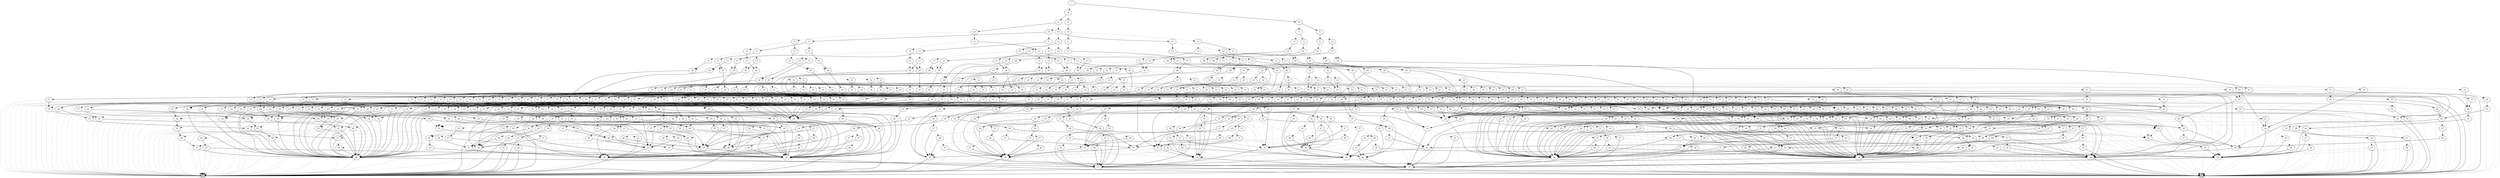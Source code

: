 digraph G {
0 [shape=box, label="0", style=filled, shape=box, height=0.3, width=0.3];
1 [shape=box, label="1", style=filled, shape=box, height=0.3, width=0.3];
22500 [label="7"];
22500 -> 22446 [style=dotted];
22500 -> 22499 [style=filled];
22446 [label="8"];
22446 -> 22414 [style=dotted];
22446 -> 22445 [style=filled];
22414 [label="9"];
22414 -> 22318 [style=dotted];
22414 -> 22413 [style=filled];
22318 [label="10"];
22318 -> 22270 [style=dotted];
22318 -> 22317 [style=filled];
22270 [label="11"];
22270 -> 22246 [style=dotted];
22270 -> 22269 [style=filled];
22246 [label="12"];
22246 -> 22234 [style=dotted];
22246 -> 22245 [style=filled];
22234 [label="13"];
22234 -> 22228 [style=dotted];
22234 -> 22233 [style=filled];
22228 [label="20"];
22228 -> 22226 [style=dotted];
22228 -> 22227 [style=filled];
22226 [label="21"];
22226 -> 22224 [style=dotted];
22226 -> 22225 [style=filled];
22224 [label="22"];
22224 -> 14771 [style=dotted];
22224 -> 19943 [style=filled];
14771 [label="23"];
14771 -> 14770 [style=dotted];
14771 -> 7104 [style=filled];
14770 [label="24"];
14770 -> 14769 [style=dotted];
14770 -> 7104 [style=filled];
14769 [label="25"];
14769 -> 14768 [style=dotted];
14769 -> 7104 [style=filled];
14768 [label="26"];
14768 -> 14767 [style=dotted];
14768 -> 7104 [style=filled];
14767 [label="27"];
14767 -> 14693 [style=dotted];
14767 -> 7104 [style=filled];
14693 [label="28"];
14693 -> 0 [style=dotted];
14693 -> 7104 [style=filled];
7104 [label="36"];
7104 -> 0 [style=dotted];
7104 -> 77 [style=filled];
77 [label="37"];
77 -> 1 [style=dotted];
77 -> 0 [style=filled];
19943 [label="23"];
19943 -> 16323 [style=dotted];
19943 -> 19694 [style=filled];
16323 [label="24"];
16323 -> 16322 [style=dotted];
16323 -> 8288 [style=filled];
16322 [label="25"];
16322 -> 16321 [style=dotted];
16322 -> 8288 [style=filled];
16321 [label="26"];
16321 -> 16320 [style=dotted];
16321 -> 8288 [style=filled];
16320 [label="27"];
16320 -> 16319 [style=dotted];
16320 -> 8288 [style=filled];
16319 [label="28"];
16319 -> 8279 [style=dotted];
16319 -> 8288 [style=filled];
8279 [label="36"];
8279 -> 77 [style=dotted];
8279 -> 1 [style=filled];
8288 [label="36"];
8288 -> 77 [style=dotted];
8288 -> 76 [style=filled];
76 [label="37"];
76 -> 0 [style=dotted];
76 -> 1 [style=filled];
19694 [label="24"];
19694 -> 19693 [style=dotted];
19694 -> 1256 [style=filled];
19693 [label="25"];
19693 -> 19692 [style=dotted];
19693 -> 1256 [style=filled];
19692 [label="26"];
19692 -> 8288 [style=dotted];
19692 -> 19691 [style=filled];
19691 [label="27"];
19691 -> 8288 [style=dotted];
19691 -> 1256 [style=filled];
1256 [label="36"];
1256 -> 77 [style=dotted];
1256 -> 0 [style=filled];
22225 [label="22"];
22225 -> 15346 [style=dotted];
22225 -> 19943 [style=filled];
15346 [label="23"];
15346 -> 14770 [style=dotted];
15346 -> 14776 [style=filled];
14776 [label="24"];
14776 -> 14775 [style=dotted];
14776 -> 74 [style=filled];
14775 [label="25"];
14775 -> 14774 [style=dotted];
14775 -> 74 [style=filled];
14774 [label="26"];
14774 -> 7104 [style=dotted];
14774 -> 14773 [style=filled];
14773 [label="27"];
14773 -> 7104 [style=dotted];
14773 -> 74 [style=filled];
74 [label="36"];
74 -> 0 [style=dotted];
74 -> 1 [style=filled];
22227 [label="22"];
22227 -> 14771 [style=dotted];
22227 -> 16324 [style=filled];
16324 [label="23"];
16324 -> 16323 [style=dotted];
16324 -> 8288 [style=filled];
22233 [label="20"];
22233 -> 22231 [style=dotted];
22233 -> 22232 [style=filled];
22231 [label="21"];
22231 -> 22229 [style=dotted];
22231 -> 22230 [style=filled];
22229 [label="22"];
22229 -> 14793 [style=dotted];
22229 -> 15971 [style=filled];
14793 [label="23"];
14793 -> 14792 [style=dotted];
14793 -> 7104 [style=filled];
14792 [label="24"];
14792 -> 14791 [style=dotted];
14792 -> 7104 [style=filled];
14791 [label="25"];
14791 -> 14790 [style=dotted];
14791 -> 7104 [style=filled];
14790 [label="26"];
14790 -> 14789 [style=dotted];
14790 -> 7104 [style=filled];
14789 [label="27"];
14789 -> 0 [style=dotted];
14789 -> 7104 [style=filled];
15971 [label="23"];
15971 -> 15423 [style=dotted];
15971 -> 15407 [style=filled];
15423 [label="24"];
15423 -> 15422 [style=dotted];
15423 -> 7324 [style=filled];
15422 [label="25"];
15422 -> 15421 [style=dotted];
15422 -> 7324 [style=filled];
15421 [label="26"];
15421 -> 15420 [style=dotted];
15421 -> 7324 [style=filled];
15420 [label="27"];
15420 -> 1 [style=dotted];
15420 -> 7324 [style=filled];
7324 [label="36"];
7324 -> 1 [style=dotted];
7324 -> 76 [style=filled];
15407 [label="24"];
15407 -> 15406 [style=dotted];
15407 -> 75 [style=filled];
15406 [label="25"];
15406 -> 15405 [style=dotted];
15406 -> 75 [style=filled];
15405 [label="26"];
15405 -> 7324 [style=dotted];
15405 -> 15404 [style=filled];
15404 [label="27"];
15404 -> 7324 [style=dotted];
15404 -> 75 [style=filled];
75 [label="36"];
75 -> 1 [style=dotted];
75 -> 0 [style=filled];
22230 [label="22"];
22230 -> 15340 [style=dotted];
22230 -> 15971 [style=filled];
15340 [label="23"];
15340 -> 14792 [style=dotted];
15340 -> 14776 [style=filled];
22232 [label="22"];
22232 -> 14793 [style=dotted];
22232 -> 15424 [style=filled];
15424 [label="23"];
15424 -> 15423 [style=dotted];
15424 -> 7324 [style=filled];
22245 [label="13"];
22245 -> 22239 [style=dotted];
22245 -> 22244 [style=filled];
22239 [label="20"];
22239 -> 22237 [style=dotted];
22239 -> 22238 [style=filled];
22237 [label="21"];
22237 -> 22235 [style=dotted];
22237 -> 22236 [style=filled];
22235 [label="22"];
22235 -> 15333 [style=dotted];
22235 -> 15440 [style=filled];
15333 [label="23"];
15333 -> 0 [style=dotted];
15333 -> 15100 [style=filled];
15100 [label="24"];
15100 -> 0 [style=dotted];
15100 -> 14941 [style=filled];
14941 [label="25"];
14941 -> 0 [style=dotted];
14941 -> 14848 [style=filled];
14848 [label="26"];
14848 -> 0 [style=dotted];
14848 -> 14789 [style=filled];
15440 [label="23"];
15440 -> 1 [style=dotted];
15440 -> 15439 [style=filled];
15439 [label="24"];
15439 -> 12529 [style=dotted];
15439 -> 15438 [style=filled];
12529 [label="25"];
12529 -> 12528 [style=dotted];
12529 -> 1340 [style=filled];
12528 [label="26"];
12528 -> 1 [style=dotted];
12528 -> 12527 [style=filled];
12527 [label="27"];
12527 -> 1 [style=dotted];
12527 -> 1340 [style=filled];
1340 [label="36"];
1340 -> 1 [style=dotted];
1340 -> 77 [style=filled];
15438 [label="25"];
15438 -> 1340 [style=dotted];
15438 -> 15437 [style=filled];
15437 [label="26"];
15437 -> 1340 [style=dotted];
15437 -> 15436 [style=filled];
15436 [label="27"];
15436 -> 1340 [style=dotted];
15436 -> 75 [style=filled];
22236 [label="22"];
22236 -> 14809 [style=dotted];
22236 -> 15440 [style=filled];
14809 [label="23"];
14809 -> 0 [style=dotted];
14809 -> 14808 [style=filled];
14808 [label="24"];
14808 -> 12520 [style=dotted];
14808 -> 14807 [style=filled];
12520 [label="25"];
12520 -> 12519 [style=dotted];
12520 -> 1317 [style=filled];
12519 [label="26"];
12519 -> 0 [style=dotted];
12519 -> 12518 [style=filled];
12518 [label="27"];
12518 -> 0 [style=dotted];
12518 -> 1317 [style=filled];
1317 [label="36"];
1317 -> 0 [style=dotted];
1317 -> 76 [style=filled];
14807 [label="25"];
14807 -> 1317 [style=dotted];
14807 -> 14806 [style=filled];
14806 [label="26"];
14806 -> 1317 [style=dotted];
14806 -> 14805 [style=filled];
14805 [label="27"];
14805 -> 1317 [style=dotted];
14805 -> 74 [style=filled];
22238 [label="22"];
22238 -> 15333 [style=dotted];
22238 -> 15964 [style=filled];
15964 [label="23"];
15964 -> 1 [style=dotted];
15964 -> 15731 [style=filled];
15731 [label="24"];
15731 -> 1 [style=dotted];
15731 -> 15572 [style=filled];
15572 [label="25"];
15572 -> 1 [style=dotted];
15572 -> 15479 [style=filled];
15479 [label="26"];
15479 -> 1 [style=dotted];
15479 -> 15420 [style=filled];
22244 [label="20"];
22244 -> 22242 [style=dotted];
22244 -> 22243 [style=filled];
22242 [label="21"];
22242 -> 22240 [style=dotted];
22242 -> 22241 [style=filled];
22240 [label="22"];
22240 -> 15327 [style=dotted];
22240 -> 15455 [style=filled];
15327 [label="23"];
15327 -> 0 [style=dotted];
15327 -> 15092 [style=filled];
15092 [label="24"];
15092 -> 0 [style=dotted];
15092 -> 14931 [style=filled];
14931 [label="25"];
14931 -> 0 [style=dotted];
14931 -> 14836 [style=filled];
14836 [label="26"];
14836 -> 0 [style=dotted];
14836 -> 14767 [style=filled];
15455 [label="23"];
15455 -> 1 [style=dotted];
15455 -> 15454 [style=filled];
15454 [label="24"];
15454 -> 12529 [style=dotted];
15454 -> 15453 [style=filled];
15453 [label="25"];
15453 -> 1340 [style=dotted];
15453 -> 15452 [style=filled];
15452 [label="26"];
15452 -> 1340 [style=dotted];
15452 -> 15451 [style=filled];
15451 [label="27"];
15451 -> 15450 [style=dotted];
15451 -> 75 [style=filled];
15450 [label="28"];
15450 -> 1340 [style=dotted];
15450 -> 75 [style=filled];
22241 [label="22"];
22241 -> 14824 [style=dotted];
22241 -> 15455 [style=filled];
14824 [label="23"];
14824 -> 0 [style=dotted];
14824 -> 14823 [style=filled];
14823 [label="24"];
14823 -> 12520 [style=dotted];
14823 -> 14822 [style=filled];
14822 [label="25"];
14822 -> 1317 [style=dotted];
14822 -> 14821 [style=filled];
14821 [label="26"];
14821 -> 1317 [style=dotted];
14821 -> 14820 [style=filled];
14820 [label="27"];
14820 -> 14819 [style=dotted];
14820 -> 74 [style=filled];
14819 [label="28"];
14819 -> 1317 [style=dotted];
14819 -> 74 [style=filled];
22243 [label="22"];
22243 -> 15327 [style=dotted];
22243 -> 15958 [style=filled];
15958 [label="23"];
15958 -> 1 [style=dotted];
15958 -> 15723 [style=filled];
15723 [label="24"];
15723 -> 1 [style=dotted];
15723 -> 15562 [style=filled];
15562 [label="25"];
15562 -> 1 [style=dotted];
15562 -> 15467 [style=filled];
15467 [label="26"];
15467 -> 1 [style=dotted];
15467 -> 15398 [style=filled];
15398 [label="27"];
15398 -> 14703 [style=dotted];
15398 -> 7324 [style=filled];
14703 [label="28"];
14703 -> 1 [style=dotted];
14703 -> 7324 [style=filled];
22269 [label="12"];
22269 -> 22257 [style=dotted];
22269 -> 22268 [style=filled];
22257 [label="13"];
22257 -> 22251 [style=dotted];
22257 -> 22256 [style=filled];
22251 [label="20"];
22251 -> 22249 [style=dotted];
22251 -> 22250 [style=filled];
22249 [label="21"];
22249 -> 22247 [style=dotted];
22249 -> 22248 [style=filled];
22247 [label="22"];
22247 -> 14839 [style=dotted];
22247 -> 15950 [style=filled];
14839 [label="23"];
14839 -> 14838 [style=dotted];
14839 -> 7104 [style=filled];
14838 [label="24"];
14838 -> 14837 [style=dotted];
14838 -> 7104 [style=filled];
14837 [label="25"];
14837 -> 14836 [style=dotted];
14837 -> 7104 [style=filled];
15950 [label="23"];
15950 -> 15469 [style=dotted];
15950 -> 15407 [style=filled];
15469 [label="24"];
15469 -> 15468 [style=dotted];
15469 -> 7324 [style=filled];
15468 [label="25"];
15468 -> 15467 [style=dotted];
15468 -> 7324 [style=filled];
22248 [label="22"];
22248 -> 15319 [style=dotted];
22248 -> 15950 [style=filled];
15319 [label="23"];
15319 -> 14838 [style=dotted];
15319 -> 14776 [style=filled];
22250 [label="22"];
22250 -> 14839 [style=dotted];
22250 -> 15470 [style=filled];
15470 [label="23"];
15470 -> 15469 [style=dotted];
15470 -> 7324 [style=filled];
22256 [label="20"];
22256 -> 22254 [style=dotted];
22256 -> 22255 [style=filled];
22254 [label="21"];
22254 -> 22252 [style=dotted];
22254 -> 22253 [style=filled];
22252 [label="22"];
22252 -> 14851 [style=dotted];
22252 -> 15944 [style=filled];
14851 [label="23"];
14851 -> 14850 [style=dotted];
14851 -> 7104 [style=filled];
14850 [label="24"];
14850 -> 14849 [style=dotted];
14850 -> 7104 [style=filled];
14849 [label="25"];
14849 -> 14848 [style=dotted];
14849 -> 7104 [style=filled];
15944 [label="23"];
15944 -> 15481 [style=dotted];
15944 -> 15407 [style=filled];
15481 [label="24"];
15481 -> 15480 [style=dotted];
15481 -> 7324 [style=filled];
15480 [label="25"];
15480 -> 15479 [style=dotted];
15480 -> 7324 [style=filled];
22253 [label="22"];
22253 -> 15313 [style=dotted];
22253 -> 15944 [style=filled];
15313 [label="23"];
15313 -> 14850 [style=dotted];
15313 -> 14776 [style=filled];
22255 [label="22"];
22255 -> 14851 [style=dotted];
22255 -> 15482 [style=filled];
15482 [label="23"];
15482 -> 15481 [style=dotted];
15482 -> 7324 [style=filled];
22268 [label="13"];
22268 -> 22262 [style=dotted];
22268 -> 22267 [style=filled];
22262 [label="20"];
22262 -> 22260 [style=dotted];
22262 -> 22261 [style=filled];
22260 [label="21"];
22260 -> 22258 [style=dotted];
22260 -> 22259 [style=filled];
22258 [label="22"];
22258 -> 15306 [style=dotted];
22258 -> 15495 [style=filled];
15306 [label="23"];
15306 -> 0 [style=dotted];
15306 -> 15059 [style=filled];
15059 [label="24"];
15059 -> 0 [style=dotted];
15059 -> 14898 [style=filled];
14898 [label="25"];
14898 -> 0 [style=dotted];
14898 -> 14790 [style=filled];
15495 [label="23"];
15495 -> 1 [style=dotted];
15495 -> 15494 [style=filled];
15494 [label="24"];
15494 -> 12529 [style=dotted];
15494 -> 15493 [style=filled];
15493 [label="25"];
15493 -> 1340 [style=dotted];
15493 -> 15492 [style=filled];
15492 [label="26"];
15492 -> 15436 [style=dotted];
15492 -> 75 [style=filled];
22259 [label="22"];
22259 -> 14864 [style=dotted];
22259 -> 15495 [style=filled];
14864 [label="23"];
14864 -> 0 [style=dotted];
14864 -> 14863 [style=filled];
14863 [label="24"];
14863 -> 12520 [style=dotted];
14863 -> 14862 [style=filled];
14862 [label="25"];
14862 -> 1317 [style=dotted];
14862 -> 14861 [style=filled];
14861 [label="26"];
14861 -> 14805 [style=dotted];
14861 -> 74 [style=filled];
22261 [label="22"];
22261 -> 15306 [style=dotted];
22261 -> 15937 [style=filled];
15937 [label="23"];
15937 -> 1 [style=dotted];
15937 -> 15690 [style=filled];
15690 [label="24"];
15690 -> 1 [style=dotted];
15690 -> 15529 [style=filled];
15529 [label="25"];
15529 -> 1 [style=dotted];
15529 -> 15421 [style=filled];
22267 [label="20"];
22267 -> 22265 [style=dotted];
22267 -> 22266 [style=filled];
22265 [label="21"];
22265 -> 22263 [style=dotted];
22265 -> 22264 [style=filled];
22263 [label="22"];
22263 -> 15300 [style=dotted];
22263 -> 15507 [style=filled];
15300 [label="23"];
15300 -> 0 [style=dotted];
15300 -> 15051 [style=filled];
15051 [label="24"];
15051 -> 0 [style=dotted];
15051 -> 14888 [style=filled];
14888 [label="25"];
14888 -> 0 [style=dotted];
14888 -> 14768 [style=filled];
15507 [label="23"];
15507 -> 1 [style=dotted];
15507 -> 15506 [style=filled];
15506 [label="24"];
15506 -> 12529 [style=dotted];
15506 -> 15505 [style=filled];
15505 [label="25"];
15505 -> 1340 [style=dotted];
15505 -> 15504 [style=filled];
15504 [label="26"];
15504 -> 15451 [style=dotted];
15504 -> 75 [style=filled];
22264 [label="22"];
22264 -> 14876 [style=dotted];
22264 -> 15507 [style=filled];
14876 [label="23"];
14876 -> 0 [style=dotted];
14876 -> 14875 [style=filled];
14875 [label="24"];
14875 -> 12520 [style=dotted];
14875 -> 14874 [style=filled];
14874 [label="25"];
14874 -> 1317 [style=dotted];
14874 -> 14873 [style=filled];
14873 [label="26"];
14873 -> 14820 [style=dotted];
14873 -> 74 [style=filled];
22266 [label="22"];
22266 -> 15300 [style=dotted];
22266 -> 15931 [style=filled];
15931 [label="23"];
15931 -> 1 [style=dotted];
15931 -> 15682 [style=filled];
15682 [label="24"];
15682 -> 1 [style=dotted];
15682 -> 15519 [style=filled];
15519 [label="25"];
15519 -> 1 [style=dotted];
15519 -> 15399 [style=filled];
15399 [label="26"];
15399 -> 15398 [style=dotted];
15399 -> 7324 [style=filled];
22317 [label="11"];
22317 -> 22293 [style=dotted];
22317 -> 22316 [style=filled];
22293 [label="12"];
22293 -> 22281 [style=dotted];
22293 -> 22292 [style=filled];
22281 [label="13"];
22281 -> 22275 [style=dotted];
22281 -> 22280 [style=filled];
22275 [label="20"];
22275 -> 22273 [style=dotted];
22275 -> 22274 [style=filled];
22273 [label="21"];
22273 -> 22271 [style=dotted];
22273 -> 22272 [style=filled];
22271 [label="22"];
22271 -> 14890 [style=dotted];
22271 -> 15922 [style=filled];
14890 [label="23"];
14890 -> 14889 [style=dotted];
14890 -> 7104 [style=filled];
14889 [label="24"];
14889 -> 14888 [style=dotted];
14889 -> 7104 [style=filled];
15922 [label="23"];
15922 -> 15520 [style=dotted];
15922 -> 15407 [style=filled];
15520 [label="24"];
15520 -> 15519 [style=dotted];
15520 -> 7324 [style=filled];
22272 [label="22"];
22272 -> 15291 [style=dotted];
22272 -> 15922 [style=filled];
15291 [label="23"];
15291 -> 14889 [style=dotted];
15291 -> 14776 [style=filled];
22274 [label="22"];
22274 -> 14890 [style=dotted];
22274 -> 15521 [style=filled];
15521 [label="23"];
15521 -> 15520 [style=dotted];
15521 -> 7324 [style=filled];
22280 [label="20"];
22280 -> 22278 [style=dotted];
22280 -> 22279 [style=filled];
22278 [label="21"];
22278 -> 22276 [style=dotted];
22278 -> 22277 [style=filled];
22276 [label="22"];
22276 -> 14900 [style=dotted];
22276 -> 15916 [style=filled];
14900 [label="23"];
14900 -> 14899 [style=dotted];
14900 -> 7104 [style=filled];
14899 [label="24"];
14899 -> 14898 [style=dotted];
14899 -> 7104 [style=filled];
15916 [label="23"];
15916 -> 15530 [style=dotted];
15916 -> 15407 [style=filled];
15530 [label="24"];
15530 -> 15529 [style=dotted];
15530 -> 7324 [style=filled];
22277 [label="22"];
22277 -> 15285 [style=dotted];
22277 -> 15916 [style=filled];
15285 [label="23"];
15285 -> 14899 [style=dotted];
15285 -> 14776 [style=filled];
22279 [label="22"];
22279 -> 14900 [style=dotted];
22279 -> 15531 [style=filled];
15531 [label="23"];
15531 -> 15530 [style=dotted];
15531 -> 7324 [style=filled];
22292 [label="13"];
22292 -> 22286 [style=dotted];
22292 -> 22291 [style=filled];
22286 [label="20"];
22286 -> 22284 [style=dotted];
22286 -> 22285 [style=filled];
22284 [label="21"];
22284 -> 22282 [style=dotted];
22284 -> 22283 [style=filled];
22282 [label="22"];
22282 -> 15278 [style=dotted];
22282 -> 15542 [style=filled];
15278 [label="23"];
15278 -> 0 [style=dotted];
15278 -> 15021 [style=filled];
15021 [label="24"];
15021 -> 0 [style=dotted];
15021 -> 14849 [style=filled];
15542 [label="23"];
15542 -> 1 [style=dotted];
15542 -> 15541 [style=filled];
15541 [label="24"];
15541 -> 12529 [style=dotted];
15541 -> 15540 [style=filled];
15540 [label="25"];
15540 -> 15437 [style=dotted];
15540 -> 75 [style=filled];
22283 [label="22"];
22283 -> 14911 [style=dotted];
22283 -> 15542 [style=filled];
14911 [label="23"];
14911 -> 0 [style=dotted];
14911 -> 14910 [style=filled];
14910 [label="24"];
14910 -> 12520 [style=dotted];
14910 -> 14909 [style=filled];
14909 [label="25"];
14909 -> 14806 [style=dotted];
14909 -> 74 [style=filled];
22285 [label="22"];
22285 -> 15278 [style=dotted];
22285 -> 15909 [style=filled];
15909 [label="23"];
15909 -> 1 [style=dotted];
15909 -> 15652 [style=filled];
15652 [label="24"];
15652 -> 1 [style=dotted];
15652 -> 15480 [style=filled];
22291 [label="20"];
22291 -> 22289 [style=dotted];
22291 -> 22290 [style=filled];
22289 [label="21"];
22289 -> 22287 [style=dotted];
22289 -> 22288 [style=filled];
22287 [label="22"];
22287 -> 15272 [style=dotted];
22287 -> 15552 [style=filled];
15272 [label="23"];
15272 -> 0 [style=dotted];
15272 -> 15013 [style=filled];
15013 [label="24"];
15013 -> 0 [style=dotted];
15013 -> 14837 [style=filled];
15552 [label="23"];
15552 -> 1 [style=dotted];
15552 -> 15551 [style=filled];
15551 [label="24"];
15551 -> 12529 [style=dotted];
15551 -> 15550 [style=filled];
15550 [label="25"];
15550 -> 15452 [style=dotted];
15550 -> 75 [style=filled];
22288 [label="22"];
22288 -> 14921 [style=dotted];
22288 -> 15552 [style=filled];
14921 [label="23"];
14921 -> 0 [style=dotted];
14921 -> 14920 [style=filled];
14920 [label="24"];
14920 -> 12520 [style=dotted];
14920 -> 14919 [style=filled];
14919 [label="25"];
14919 -> 14821 [style=dotted];
14919 -> 74 [style=filled];
22290 [label="22"];
22290 -> 15272 [style=dotted];
22290 -> 15903 [style=filled];
15903 [label="23"];
15903 -> 1 [style=dotted];
15903 -> 15644 [style=filled];
15644 [label="24"];
15644 -> 1 [style=dotted];
15644 -> 15468 [style=filled];
22316 [label="12"];
22316 -> 22304 [style=dotted];
22316 -> 22315 [style=filled];
22304 [label="13"];
22304 -> 22298 [style=dotted];
22304 -> 22303 [style=filled];
22298 [label="20"];
22298 -> 22296 [style=dotted];
22298 -> 22297 [style=filled];
22296 [label="21"];
22296 -> 22294 [style=dotted];
22296 -> 22295 [style=filled];
22294 [label="22"];
22294 -> 14933 [style=dotted];
22294 -> 15895 [style=filled];
14933 [label="23"];
14933 -> 14932 [style=dotted];
14933 -> 7104 [style=filled];
14932 [label="24"];
14932 -> 14931 [style=dotted];
14932 -> 7104 [style=filled];
15895 [label="23"];
15895 -> 15563 [style=dotted];
15895 -> 15407 [style=filled];
15563 [label="24"];
15563 -> 15562 [style=dotted];
15563 -> 7324 [style=filled];
22295 [label="22"];
22295 -> 15264 [style=dotted];
22295 -> 15895 [style=filled];
15264 [label="23"];
15264 -> 14932 [style=dotted];
15264 -> 14776 [style=filled];
22297 [label="22"];
22297 -> 14933 [style=dotted];
22297 -> 15564 [style=filled];
15564 [label="23"];
15564 -> 15563 [style=dotted];
15564 -> 7324 [style=filled];
22303 [label="20"];
22303 -> 22301 [style=dotted];
22303 -> 22302 [style=filled];
22301 [label="21"];
22301 -> 22299 [style=dotted];
22301 -> 22300 [style=filled];
22299 [label="22"];
22299 -> 14943 [style=dotted];
22299 -> 15889 [style=filled];
14943 [label="23"];
14943 -> 14942 [style=dotted];
14943 -> 7104 [style=filled];
14942 [label="24"];
14942 -> 14941 [style=dotted];
14942 -> 7104 [style=filled];
15889 [label="23"];
15889 -> 15573 [style=dotted];
15889 -> 15407 [style=filled];
15573 [label="24"];
15573 -> 15572 [style=dotted];
15573 -> 7324 [style=filled];
22300 [label="22"];
22300 -> 15258 [style=dotted];
22300 -> 15889 [style=filled];
15258 [label="23"];
15258 -> 14942 [style=dotted];
15258 -> 14776 [style=filled];
22302 [label="22"];
22302 -> 14943 [style=dotted];
22302 -> 15574 [style=filled];
15574 [label="23"];
15574 -> 15573 [style=dotted];
15574 -> 7324 [style=filled];
22315 [label="13"];
22315 -> 22309 [style=dotted];
22315 -> 22314 [style=filled];
22309 [label="20"];
22309 -> 22307 [style=dotted];
22309 -> 22308 [style=filled];
22307 [label="21"];
22307 -> 22305 [style=dotted];
22307 -> 22306 [style=filled];
22305 [label="22"];
22305 -> 15251 [style=dotted];
22305 -> 15585 [style=filled];
15251 [label="23"];
15251 -> 0 [style=dotted];
15251 -> 14984 [style=filled];
14984 [label="24"];
14984 -> 0 [style=dotted];
14984 -> 14791 [style=filled];
15585 [label="23"];
15585 -> 1 [style=dotted];
15585 -> 15584 [style=filled];
15584 [label="24"];
15584 -> 12529 [style=dotted];
15584 -> 15583 [style=filled];
15583 [label="25"];
15583 -> 15492 [style=dotted];
15583 -> 75 [style=filled];
22306 [label="22"];
22306 -> 14954 [style=dotted];
22306 -> 15585 [style=filled];
14954 [label="23"];
14954 -> 0 [style=dotted];
14954 -> 14953 [style=filled];
14953 [label="24"];
14953 -> 12520 [style=dotted];
14953 -> 14952 [style=filled];
14952 [label="25"];
14952 -> 14861 [style=dotted];
14952 -> 74 [style=filled];
22308 [label="22"];
22308 -> 15251 [style=dotted];
22308 -> 15882 [style=filled];
15882 [label="23"];
15882 -> 1 [style=dotted];
15882 -> 15615 [style=filled];
15615 [label="24"];
15615 -> 1 [style=dotted];
15615 -> 15422 [style=filled];
22314 [label="20"];
22314 -> 22312 [style=dotted];
22314 -> 22313 [style=filled];
22312 [label="21"];
22312 -> 22310 [style=dotted];
22312 -> 22311 [style=filled];
22310 [label="22"];
22310 -> 15245 [style=dotted];
22310 -> 15595 [style=filled];
15245 [label="23"];
15245 -> 0 [style=dotted];
15245 -> 14976 [style=filled];
14976 [label="24"];
14976 -> 0 [style=dotted];
14976 -> 14769 [style=filled];
15595 [label="23"];
15595 -> 1 [style=dotted];
15595 -> 15594 [style=filled];
15594 [label="24"];
15594 -> 12529 [style=dotted];
15594 -> 15593 [style=filled];
15593 [label="25"];
15593 -> 15504 [style=dotted];
15593 -> 75 [style=filled];
22311 [label="22"];
22311 -> 14964 [style=dotted];
22311 -> 15595 [style=filled];
14964 [label="23"];
14964 -> 0 [style=dotted];
14964 -> 14963 [style=filled];
14963 [label="24"];
14963 -> 12520 [style=dotted];
14963 -> 14962 [style=filled];
14962 [label="25"];
14962 -> 14873 [style=dotted];
14962 -> 74 [style=filled];
22313 [label="22"];
22313 -> 15245 [style=dotted];
22313 -> 15876 [style=filled];
15876 [label="23"];
15876 -> 1 [style=dotted];
15876 -> 15607 [style=filled];
15607 [label="24"];
15607 -> 1 [style=dotted];
15607 -> 15400 [style=filled];
15400 [label="25"];
15400 -> 15399 [style=dotted];
15400 -> 7324 [style=filled];
22413 [label="10"];
22413 -> 22365 [style=dotted];
22413 -> 22412 [style=filled];
22365 [label="11"];
22365 -> 22341 [style=dotted];
22365 -> 22364 [style=filled];
22341 [label="12"];
22341 -> 22329 [style=dotted];
22341 -> 22340 [style=filled];
22329 [label="13"];
22329 -> 22323 [style=dotted];
22329 -> 22328 [style=filled];
22323 [label="20"];
22323 -> 22321 [style=dotted];
22323 -> 22322 [style=filled];
22321 [label="21"];
22321 -> 22319 [style=dotted];
22321 -> 22320 [style=filled];
22319 [label="22"];
22319 -> 14977 [style=dotted];
22319 -> 15866 [style=filled];
14977 [label="23"];
14977 -> 14976 [style=dotted];
14977 -> 7104 [style=filled];
15866 [label="23"];
15866 -> 15607 [style=dotted];
15866 -> 15407 [style=filled];
22320 [label="22"];
22320 -> 15235 [style=dotted];
22320 -> 15866 [style=filled];
15235 [label="23"];
15235 -> 14976 [style=dotted];
15235 -> 14776 [style=filled];
22322 [label="22"];
22322 -> 14977 [style=dotted];
22322 -> 15608 [style=filled];
15608 [label="23"];
15608 -> 15607 [style=dotted];
15608 -> 7324 [style=filled];
22328 [label="20"];
22328 -> 22326 [style=dotted];
22328 -> 22327 [style=filled];
22326 [label="21"];
22326 -> 22324 [style=dotted];
22326 -> 22325 [style=filled];
22324 [label="22"];
22324 -> 14985 [style=dotted];
22324 -> 15860 [style=filled];
14985 [label="23"];
14985 -> 14984 [style=dotted];
14985 -> 7104 [style=filled];
15860 [label="23"];
15860 -> 15615 [style=dotted];
15860 -> 15407 [style=filled];
22325 [label="22"];
22325 -> 15229 [style=dotted];
22325 -> 15860 [style=filled];
15229 [label="23"];
15229 -> 14984 [style=dotted];
15229 -> 14776 [style=filled];
22327 [label="22"];
22327 -> 14985 [style=dotted];
22327 -> 15616 [style=filled];
15616 [label="23"];
15616 -> 15615 [style=dotted];
15616 -> 7324 [style=filled];
22340 [label="13"];
22340 -> 22334 [style=dotted];
22340 -> 22339 [style=filled];
22334 [label="20"];
22334 -> 22332 [style=dotted];
22334 -> 22333 [style=filled];
22332 [label="21"];
22332 -> 22330 [style=dotted];
22332 -> 22331 [style=filled];
22330 [label="22"];
22330 -> 15222 [style=dotted];
22330 -> 15626 [style=filled];
15222 [label="23"];
15222 -> 0 [style=dotted];
15222 -> 14942 [style=filled];
15626 [label="23"];
15626 -> 1 [style=dotted];
15626 -> 15625 [style=filled];
15625 [label="24"];
15625 -> 15624 [style=dotted];
15625 -> 75 [style=filled];
15624 [label="25"];
15624 -> 12528 [style=dotted];
15624 -> 15437 [style=filled];
22331 [label="22"];
22331 -> 14995 [style=dotted];
22331 -> 15626 [style=filled];
14995 [label="23"];
14995 -> 0 [style=dotted];
14995 -> 14994 [style=filled];
14994 [label="24"];
14994 -> 14993 [style=dotted];
14994 -> 74 [style=filled];
14993 [label="25"];
14993 -> 12519 [style=dotted];
14993 -> 14806 [style=filled];
22333 [label="22"];
22333 -> 15222 [style=dotted];
22333 -> 15853 [style=filled];
15853 [label="23"];
15853 -> 1 [style=dotted];
15853 -> 15573 [style=filled];
22339 [label="20"];
22339 -> 22337 [style=dotted];
22339 -> 22338 [style=filled];
22337 [label="21"];
22337 -> 22335 [style=dotted];
22337 -> 22336 [style=filled];
22335 [label="22"];
22335 -> 15216 [style=dotted];
22335 -> 15635 [style=filled];
15216 [label="23"];
15216 -> 0 [style=dotted];
15216 -> 14932 [style=filled];
15635 [label="23"];
15635 -> 1 [style=dotted];
15635 -> 15634 [style=filled];
15634 [label="24"];
15634 -> 15633 [style=dotted];
15634 -> 75 [style=filled];
15633 [label="25"];
15633 -> 12528 [style=dotted];
15633 -> 15452 [style=filled];
22336 [label="22"];
22336 -> 15004 [style=dotted];
22336 -> 15635 [style=filled];
15004 [label="23"];
15004 -> 0 [style=dotted];
15004 -> 15003 [style=filled];
15003 [label="24"];
15003 -> 15002 [style=dotted];
15003 -> 74 [style=filled];
15002 [label="25"];
15002 -> 12519 [style=dotted];
15002 -> 14821 [style=filled];
22338 [label="22"];
22338 -> 15216 [style=dotted];
22338 -> 15847 [style=filled];
15847 [label="23"];
15847 -> 1 [style=dotted];
15847 -> 15563 [style=filled];
22364 [label="12"];
22364 -> 22352 [style=dotted];
22364 -> 22363 [style=filled];
22352 [label="13"];
22352 -> 22346 [style=dotted];
22352 -> 22351 [style=filled];
22346 [label="20"];
22346 -> 22344 [style=dotted];
22346 -> 22345 [style=filled];
22344 [label="21"];
22344 -> 22342 [style=dotted];
22344 -> 22343 [style=filled];
22342 [label="22"];
22342 -> 15014 [style=dotted];
22342 -> 15839 [style=filled];
15014 [label="23"];
15014 -> 15013 [style=dotted];
15014 -> 7104 [style=filled];
15839 [label="23"];
15839 -> 15644 [style=dotted];
15839 -> 15407 [style=filled];
22343 [label="22"];
22343 -> 15208 [style=dotted];
22343 -> 15839 [style=filled];
15208 [label="23"];
15208 -> 15013 [style=dotted];
15208 -> 14776 [style=filled];
22345 [label="22"];
22345 -> 15014 [style=dotted];
22345 -> 15645 [style=filled];
15645 [label="23"];
15645 -> 15644 [style=dotted];
15645 -> 7324 [style=filled];
22351 [label="20"];
22351 -> 22349 [style=dotted];
22351 -> 22350 [style=filled];
22349 [label="21"];
22349 -> 22347 [style=dotted];
22349 -> 22348 [style=filled];
22347 [label="22"];
22347 -> 15022 [style=dotted];
22347 -> 15833 [style=filled];
15022 [label="23"];
15022 -> 15021 [style=dotted];
15022 -> 7104 [style=filled];
15833 [label="23"];
15833 -> 15652 [style=dotted];
15833 -> 15407 [style=filled];
22348 [label="22"];
22348 -> 15202 [style=dotted];
22348 -> 15833 [style=filled];
15202 [label="23"];
15202 -> 15021 [style=dotted];
15202 -> 14776 [style=filled];
22350 [label="22"];
22350 -> 15022 [style=dotted];
22350 -> 15653 [style=filled];
15653 [label="23"];
15653 -> 15652 [style=dotted];
15653 -> 7324 [style=filled];
22363 [label="13"];
22363 -> 22357 [style=dotted];
22363 -> 22362 [style=filled];
22357 [label="20"];
22357 -> 22355 [style=dotted];
22357 -> 22356 [style=filled];
22355 [label="21"];
22355 -> 22353 [style=dotted];
22355 -> 22354 [style=filled];
22353 [label="22"];
22353 -> 15195 [style=dotted];
22353 -> 15663 [style=filled];
15195 [label="23"];
15195 -> 0 [style=dotted];
15195 -> 14899 [style=filled];
15663 [label="23"];
15663 -> 1 [style=dotted];
15663 -> 15662 [style=filled];
15662 [label="24"];
15662 -> 15661 [style=dotted];
15662 -> 75 [style=filled];
15661 [label="25"];
15661 -> 12528 [style=dotted];
15661 -> 15492 [style=filled];
22354 [label="22"];
22354 -> 15032 [style=dotted];
22354 -> 15663 [style=filled];
15032 [label="23"];
15032 -> 0 [style=dotted];
15032 -> 15031 [style=filled];
15031 [label="24"];
15031 -> 15030 [style=dotted];
15031 -> 74 [style=filled];
15030 [label="25"];
15030 -> 12519 [style=dotted];
15030 -> 14861 [style=filled];
22356 [label="22"];
22356 -> 15195 [style=dotted];
22356 -> 15826 [style=filled];
15826 [label="23"];
15826 -> 1 [style=dotted];
15826 -> 15530 [style=filled];
22362 [label="20"];
22362 -> 22360 [style=dotted];
22362 -> 22361 [style=filled];
22360 [label="21"];
22360 -> 22358 [style=dotted];
22360 -> 22359 [style=filled];
22358 [label="22"];
22358 -> 15189 [style=dotted];
22358 -> 15672 [style=filled];
15189 [label="23"];
15189 -> 0 [style=dotted];
15189 -> 14889 [style=filled];
15672 [label="23"];
15672 -> 1 [style=dotted];
15672 -> 15671 [style=filled];
15671 [label="24"];
15671 -> 15670 [style=dotted];
15671 -> 75 [style=filled];
15670 [label="25"];
15670 -> 12528 [style=dotted];
15670 -> 15504 [style=filled];
22359 [label="22"];
22359 -> 15041 [style=dotted];
22359 -> 15672 [style=filled];
15041 [label="23"];
15041 -> 0 [style=dotted];
15041 -> 15040 [style=filled];
15040 [label="24"];
15040 -> 15039 [style=dotted];
15040 -> 74 [style=filled];
15039 [label="25"];
15039 -> 12519 [style=dotted];
15039 -> 14873 [style=filled];
22361 [label="22"];
22361 -> 15189 [style=dotted];
22361 -> 15820 [style=filled];
15820 [label="23"];
15820 -> 1 [style=dotted];
15820 -> 15520 [style=filled];
22412 [label="11"];
22412 -> 22388 [style=dotted];
22412 -> 22411 [style=filled];
22388 [label="12"];
22388 -> 22376 [style=dotted];
22388 -> 22387 [style=filled];
22376 [label="13"];
22376 -> 22370 [style=dotted];
22376 -> 22375 [style=filled];
22370 [label="20"];
22370 -> 22368 [style=dotted];
22370 -> 22369 [style=filled];
22368 [label="21"];
22368 -> 22366 [style=dotted];
22368 -> 22367 [style=filled];
22366 [label="22"];
22366 -> 15052 [style=dotted];
22366 -> 15811 [style=filled];
15052 [label="23"];
15052 -> 15051 [style=dotted];
15052 -> 7104 [style=filled];
15811 [label="23"];
15811 -> 15682 [style=dotted];
15811 -> 15407 [style=filled];
22367 [label="22"];
22367 -> 15180 [style=dotted];
22367 -> 15811 [style=filled];
15180 [label="23"];
15180 -> 15051 [style=dotted];
15180 -> 14776 [style=filled];
22369 [label="22"];
22369 -> 15052 [style=dotted];
22369 -> 15683 [style=filled];
15683 [label="23"];
15683 -> 15682 [style=dotted];
15683 -> 7324 [style=filled];
22375 [label="20"];
22375 -> 22373 [style=dotted];
22375 -> 22374 [style=filled];
22373 [label="21"];
22373 -> 22371 [style=dotted];
22373 -> 22372 [style=filled];
22371 [label="22"];
22371 -> 15060 [style=dotted];
22371 -> 15805 [style=filled];
15060 [label="23"];
15060 -> 15059 [style=dotted];
15060 -> 7104 [style=filled];
15805 [label="23"];
15805 -> 15690 [style=dotted];
15805 -> 15407 [style=filled];
22372 [label="22"];
22372 -> 15174 [style=dotted];
22372 -> 15805 [style=filled];
15174 [label="23"];
15174 -> 15059 [style=dotted];
15174 -> 14776 [style=filled];
22374 [label="22"];
22374 -> 15060 [style=dotted];
22374 -> 15691 [style=filled];
15691 [label="23"];
15691 -> 15690 [style=dotted];
15691 -> 7324 [style=filled];
22387 [label="13"];
22387 -> 22381 [style=dotted];
22387 -> 22386 [style=filled];
22381 [label="20"];
22381 -> 22379 [style=dotted];
22381 -> 22380 [style=filled];
22379 [label="21"];
22379 -> 22377 [style=dotted];
22379 -> 22378 [style=filled];
22377 [label="22"];
22377 -> 15167 [style=dotted];
22377 -> 15703 [style=filled];
15167 [label="23"];
15167 -> 0 [style=dotted];
15167 -> 14850 [style=filled];
15703 [label="23"];
15703 -> 1 [style=dotted];
15703 -> 15702 [style=filled];
15702 [label="24"];
15702 -> 15701 [style=dotted];
15702 -> 75 [style=filled];
15701 [label="25"];
15701 -> 15700 [style=dotted];
15701 -> 75 [style=filled];
15700 [label="26"];
15700 -> 1 [style=dotted];
15700 -> 15699 [style=filled];
15699 [label="27"];
15699 -> 1 [style=dotted];
15699 -> 75 [style=filled];
22378 [label="22"];
22378 -> 15072 [style=dotted];
22378 -> 15703 [style=filled];
15072 [label="23"];
15072 -> 0 [style=dotted];
15072 -> 15071 [style=filled];
15071 [label="24"];
15071 -> 15070 [style=dotted];
15071 -> 74 [style=filled];
15070 [label="25"];
15070 -> 15069 [style=dotted];
15070 -> 74 [style=filled];
15069 [label="26"];
15069 -> 0 [style=dotted];
15069 -> 15068 [style=filled];
15068 [label="27"];
15068 -> 0 [style=dotted];
15068 -> 74 [style=filled];
22380 [label="22"];
22380 -> 15167 [style=dotted];
22380 -> 15798 [style=filled];
15798 [label="23"];
15798 -> 1 [style=dotted];
15798 -> 15481 [style=filled];
22386 [label="20"];
22386 -> 22384 [style=dotted];
22386 -> 22385 [style=filled];
22384 [label="21"];
22384 -> 22382 [style=dotted];
22384 -> 22383 [style=filled];
22382 [label="22"];
22382 -> 15161 [style=dotted];
22382 -> 15714 [style=filled];
15161 [label="23"];
15161 -> 0 [style=dotted];
15161 -> 14838 [style=filled];
15714 [label="23"];
15714 -> 1 [style=dotted];
15714 -> 15713 [style=filled];
15713 [label="24"];
15713 -> 15712 [style=dotted];
15713 -> 75 [style=filled];
15712 [label="25"];
15712 -> 15711 [style=dotted];
15712 -> 75 [style=filled];
15711 [label="26"];
15711 -> 1 [style=dotted];
15711 -> 15710 [style=filled];
15710 [label="27"];
15710 -> 14703 [style=dotted];
15710 -> 75 [style=filled];
22383 [label="22"];
22383 -> 15083 [style=dotted];
22383 -> 15714 [style=filled];
15083 [label="23"];
15083 -> 0 [style=dotted];
15083 -> 15082 [style=filled];
15082 [label="24"];
15082 -> 15081 [style=dotted];
15082 -> 74 [style=filled];
15081 [label="25"];
15081 -> 15080 [style=dotted];
15081 -> 74 [style=filled];
15080 [label="26"];
15080 -> 0 [style=dotted];
15080 -> 15079 [style=filled];
15079 [label="27"];
15079 -> 14693 [style=dotted];
15079 -> 74 [style=filled];
22385 [label="22"];
22385 -> 15161 [style=dotted];
22385 -> 15792 [style=filled];
15792 [label="23"];
15792 -> 1 [style=dotted];
15792 -> 15469 [style=filled];
22411 [label="12"];
22411 -> 22399 [style=dotted];
22411 -> 22410 [style=filled];
22399 [label="13"];
22399 -> 22393 [style=dotted];
22399 -> 22398 [style=filled];
22393 [label="20"];
22393 -> 22391 [style=dotted];
22393 -> 22392 [style=filled];
22391 [label="21"];
22391 -> 22389 [style=dotted];
22391 -> 22390 [style=filled];
22389 [label="22"];
22389 -> 15093 [style=dotted];
22389 -> 15784 [style=filled];
15093 [label="23"];
15093 -> 15092 [style=dotted];
15093 -> 7104 [style=filled];
15784 [label="23"];
15784 -> 15723 [style=dotted];
15784 -> 15407 [style=filled];
22390 [label="22"];
22390 -> 15153 [style=dotted];
22390 -> 15784 [style=filled];
15153 [label="23"];
15153 -> 15092 [style=dotted];
15153 -> 14776 [style=filled];
22392 [label="22"];
22392 -> 15093 [style=dotted];
22392 -> 15724 [style=filled];
15724 [label="23"];
15724 -> 15723 [style=dotted];
15724 -> 7324 [style=filled];
22398 [label="20"];
22398 -> 22396 [style=dotted];
22398 -> 22397 [style=filled];
22396 [label="21"];
22396 -> 22394 [style=dotted];
22396 -> 22395 [style=filled];
22394 [label="22"];
22394 -> 15101 [style=dotted];
22394 -> 15778 [style=filled];
15101 [label="23"];
15101 -> 15100 [style=dotted];
15101 -> 7104 [style=filled];
15778 [label="23"];
15778 -> 15731 [style=dotted];
15778 -> 15407 [style=filled];
22395 [label="22"];
22395 -> 15147 [style=dotted];
22395 -> 15778 [style=filled];
15147 [label="23"];
15147 -> 15100 [style=dotted];
15147 -> 14776 [style=filled];
22397 [label="22"];
22397 -> 15101 [style=dotted];
22397 -> 15732 [style=filled];
15732 [label="23"];
15732 -> 15731 [style=dotted];
15732 -> 7324 [style=filled];
22410 [label="13"];
22410 -> 22404 [style=dotted];
22410 -> 22409 [style=filled];
22404 [label="20"];
22404 -> 22402 [style=dotted];
22404 -> 22403 [style=filled];
22402 [label="21"];
22402 -> 22400 [style=dotted];
22402 -> 22401 [style=filled];
22400 [label="22"];
22400 -> 15140 [style=dotted];
22400 -> 15743 [style=filled];
15140 [label="23"];
15140 -> 0 [style=dotted];
15140 -> 14792 [style=filled];
15743 [label="23"];
15743 -> 1 [style=dotted];
15743 -> 15742 [style=filled];
15742 [label="24"];
15742 -> 15741 [style=dotted];
15742 -> 75 [style=filled];
15741 [label="25"];
15741 -> 15740 [style=dotted];
15741 -> 75 [style=filled];
15740 [label="26"];
15740 -> 15420 [style=dotted];
15740 -> 15404 [style=filled];
22401 [label="22"];
22401 -> 15112 [style=dotted];
22401 -> 15743 [style=filled];
15112 [label="23"];
15112 -> 0 [style=dotted];
15112 -> 15111 [style=filled];
15111 [label="24"];
15111 -> 15110 [style=dotted];
15111 -> 74 [style=filled];
15110 [label="25"];
15110 -> 15109 [style=dotted];
15110 -> 74 [style=filled];
15109 [label="26"];
15109 -> 14789 [style=dotted];
15109 -> 14773 [style=filled];
22403 [label="22"];
22403 -> 15140 [style=dotted];
22403 -> 15771 [style=filled];
15771 [label="23"];
15771 -> 1 [style=dotted];
15771 -> 15423 [style=filled];
22409 [label="20"];
22409 -> 22407 [style=dotted];
22409 -> 22408 [style=filled];
22407 [label="21"];
22407 -> 22405 [style=dotted];
22407 -> 22406 [style=filled];
22405 [label="22"];
22405 -> 15134 [style=dotted];
22405 -> 15753 [style=filled];
15134 [label="23"];
15134 -> 0 [style=dotted];
15134 -> 14770 [style=filled];
15753 [label="23"];
15753 -> 1 [style=dotted];
15753 -> 15752 [style=filled];
15752 [label="24"];
15752 -> 15751 [style=dotted];
15752 -> 75 [style=filled];
15751 [label="25"];
15751 -> 15750 [style=dotted];
15751 -> 75 [style=filled];
15750 [label="26"];
15750 -> 15398 [style=dotted];
15750 -> 15404 [style=filled];
22406 [label="22"];
22406 -> 15122 [style=dotted];
22406 -> 15753 [style=filled];
15122 [label="23"];
15122 -> 0 [style=dotted];
15122 -> 15121 [style=filled];
15121 [label="24"];
15121 -> 15120 [style=dotted];
15121 -> 74 [style=filled];
15120 [label="25"];
15120 -> 15119 [style=dotted];
15120 -> 74 [style=filled];
15119 [label="26"];
15119 -> 14767 [style=dotted];
15119 -> 14773 [style=filled];
22408 [label="22"];
22408 -> 15134 [style=dotted];
22408 -> 15765 [style=filled];
15765 [label="23"];
15765 -> 1 [style=dotted];
15765 -> 15401 [style=filled];
15401 [label="24"];
15401 -> 15400 [style=dotted];
15401 -> 7324 [style=filled];
22445 [label="9"];
22445 -> 22429 [style=dotted];
22445 -> 22444 [style=filled];
22429 [label="10"];
22429 -> 22421 [style=dotted];
22429 -> 22428 [style=filled];
22421 [label="11"];
22421 -> 22417 [style=dotted];
22421 -> 22420 [style=filled];
22417 [label="12"];
22417 -> 22415 [style=dotted];
22417 -> 22416 [style=filled];
22415 [label="13"];
22415 -> 22409 [style=dotted];
22415 -> 22404 [style=filled];
22416 [label="13"];
22416 -> 22398 [style=dotted];
22416 -> 22393 [style=filled];
22420 [label="12"];
22420 -> 22418 [style=dotted];
22420 -> 22419 [style=filled];
22418 [label="13"];
22418 -> 22386 [style=dotted];
22418 -> 22381 [style=filled];
22419 [label="13"];
22419 -> 22375 [style=dotted];
22419 -> 22370 [style=filled];
22428 [label="11"];
22428 -> 22424 [style=dotted];
22428 -> 22427 [style=filled];
22424 [label="12"];
22424 -> 22422 [style=dotted];
22424 -> 22423 [style=filled];
22422 [label="13"];
22422 -> 22362 [style=dotted];
22422 -> 22357 [style=filled];
22423 [label="13"];
22423 -> 22351 [style=dotted];
22423 -> 22346 [style=filled];
22427 [label="12"];
22427 -> 22425 [style=dotted];
22427 -> 22426 [style=filled];
22425 [label="13"];
22425 -> 22339 [style=dotted];
22425 -> 22334 [style=filled];
22426 [label="13"];
22426 -> 22328 [style=dotted];
22426 -> 22323 [style=filled];
22444 [label="10"];
22444 -> 22436 [style=dotted];
22444 -> 22443 [style=filled];
22436 [label="11"];
22436 -> 22432 [style=dotted];
22436 -> 22435 [style=filled];
22432 [label="12"];
22432 -> 22430 [style=dotted];
22432 -> 22431 [style=filled];
22430 [label="13"];
22430 -> 22314 [style=dotted];
22430 -> 22309 [style=filled];
22431 [label="13"];
22431 -> 22303 [style=dotted];
22431 -> 22298 [style=filled];
22435 [label="12"];
22435 -> 22433 [style=dotted];
22435 -> 22434 [style=filled];
22433 [label="13"];
22433 -> 22291 [style=dotted];
22433 -> 22286 [style=filled];
22434 [label="13"];
22434 -> 22280 [style=dotted];
22434 -> 22275 [style=filled];
22443 [label="11"];
22443 -> 22439 [style=dotted];
22443 -> 22442 [style=filled];
22439 [label="12"];
22439 -> 22437 [style=dotted];
22439 -> 22438 [style=filled];
22437 [label="13"];
22437 -> 22267 [style=dotted];
22437 -> 22262 [style=filled];
22438 [label="13"];
22438 -> 22256 [style=dotted];
22438 -> 22251 [style=filled];
22442 [label="12"];
22442 -> 22440 [style=dotted];
22442 -> 22441 [style=filled];
22440 [label="13"];
22440 -> 22244 [style=dotted];
22440 -> 22239 [style=filled];
22441 [label="13"];
22441 -> 22233 [style=dotted];
22441 -> 22228 [style=filled];
22499 [label="10"];
22499 -> 22471 [style=dotted];
22499 -> 22498 [style=filled];
22471 [label="11"];
22471 -> 22458 [style=dotted];
22471 -> 22470 [style=filled];
22458 [label="13"];
22458 -> 22451 [style=dotted];
22458 -> 22457 [style=filled];
22451 [label="20"];
22451 -> 22449 [style=dotted];
22451 -> 22450 [style=filled];
22449 [label="21"];
22449 -> 22447 [style=dotted];
22449 -> 22448 [style=filled];
22447 [label="22"];
22447 -> 15363 [style=dotted];
22447 -> 19968 [style=filled];
15363 [label="23"];
15363 -> 15362 [style=dotted];
15363 -> 0 [style=filled];
15362 [label="24"];
15362 -> 1317 [style=dotted];
15362 -> 15361 [style=filled];
15361 [label="25"];
15361 -> 13469 [style=dotted];
15361 -> 15360 [style=filled];
13469 [label="26"];
13469 -> 1317 [style=dotted];
13469 -> 13468 [style=filled];
13468 [label="27"];
13468 -> 13467 [style=dotted];
13468 -> 0 [style=filled];
13467 [label="28"];
13467 -> 1317 [style=dotted];
13467 -> 0 [style=filled];
15360 [label="26"];
15360 -> 15359 [style=dotted];
15360 -> 7105 [style=filled];
15359 [label="27"];
15359 -> 0 [style=dotted];
15359 -> 15358 [style=filled];
15358 [label="28"];
15358 -> 0 [style=dotted];
15358 -> 7105 [style=filled];
7105 [label="35"];
7105 -> 0 [style=dotted];
7105 -> 7104 [style=filled];
19968 [label="23"];
19968 -> 19966 [style=dotted];
19968 -> 19967 [style=filled];
19966 [label="24"];
19966 -> 19958 [style=dotted];
19966 -> 19965 [style=filled];
19958 [label="25"];
19958 -> 19957 [style=dotted];
19958 -> 19954 [style=filled];
19957 [label="26"];
19957 -> 19956 [style=dotted];
19957 -> 19954 [style=filled];
19956 [label="27"];
19956 -> 19955 [style=dotted];
19956 -> 19954 [style=filled];
19955 [label="28"];
19955 -> 1256 [style=dotted];
19955 -> 19954 [style=filled];
19954 [label="35"];
19954 -> 1256 [style=dotted];
19954 -> 77 [style=filled];
19965 [label="25"];
19965 -> 19962 [style=dotted];
19965 -> 19964 [style=filled];
19962 [label="26"];
19962 -> 19954 [style=dotted];
19962 -> 19961 [style=filled];
19961 [label="27"];
19961 -> 19960 [style=dotted];
19961 -> 19959 [style=filled];
19960 [label="28"];
19960 -> 19954 [style=dotted];
19960 -> 19959 [style=filled];
19959 [label="35"];
19959 -> 8288 [style=dotted];
19959 -> 8279 [style=filled];
19964 [label="26"];
19964 -> 19963 [style=dotted];
19964 -> 8279 [style=filled];
19963 [label="27"];
19963 -> 19959 [style=dotted];
19963 -> 8279 [style=filled];
19967 [label="35"];
19967 -> 8279 [style=dotted];
19967 -> 8288 [style=filled];
22448 [label="22"];
22448 -> 21378 [style=dotted];
22448 -> 19968 [style=filled];
21378 [label="23"];
21378 -> 21377 [style=dotted];
21378 -> 0 [style=filled];
21377 [label="24"];
21377 -> 18734 [style=dotted];
21377 -> 21376 [style=filled];
18734 [label="25"];
18734 -> 18733 [style=dotted];
18734 -> 74 [style=filled];
18733 [label="26"];
18733 -> 18732 [style=dotted];
18733 -> 74 [style=filled];
18732 [label="27"];
18732 -> 18731 [style=dotted];
18732 -> 74 [style=filled];
18731 [label="28"];
18731 -> 18729 [style=dotted];
18731 -> 74 [style=filled];
18729 [label="35"];
18729 -> 74 [style=dotted];
18729 -> 1317 [style=filled];
21376 [label="25"];
21376 -> 21373 [style=dotted];
21376 -> 21375 [style=filled];
21373 [label="26"];
21373 -> 74 [style=dotted];
21373 -> 20929 [style=filled];
20929 [label="27"];
20929 -> 20928 [style=dotted];
20929 -> 7104 [style=filled];
20928 [label="28"];
20928 -> 74 [style=dotted];
20928 -> 7104 [style=filled];
21375 [label="26"];
21375 -> 21374 [style=dotted];
21375 -> 7105 [style=filled];
21374 [label="27"];
21374 -> 7104 [style=dotted];
21374 -> 7105 [style=filled];
22450 [label="22"];
22450 -> 13472 [style=dotted];
22450 -> 16551 [style=filled];
13472 [label="23"];
13472 -> 13471 [style=dotted];
13472 -> 0 [style=filled];
13471 [label="24"];
13471 -> 1317 [style=dotted];
13471 -> 13470 [style=filled];
13470 [label="25"];
13470 -> 13469 [style=dotted];
13470 -> 0 [style=filled];
16551 [label="23"];
16551 -> 16550 [style=dotted];
16551 -> 8279 [style=filled];
16550 [label="24"];
16550 -> 77 [style=dotted];
16550 -> 16549 [style=filled];
16549 [label="25"];
16549 -> 14539 [style=dotted];
16549 -> 8279 [style=filled];
14539 [label="26"];
14539 -> 77 [style=dotted];
14539 -> 14538 [style=filled];
14538 [label="27"];
14538 -> 14537 [style=dotted];
14538 -> 8279 [style=filled];
14537 [label="28"];
14537 -> 77 [style=dotted];
14537 -> 8279 [style=filled];
22457 [label="14"];
22457 -> 22451 [style=dotted];
22457 -> 22456 [style=filled];
22456 [label="20"];
22456 -> 22454 [style=dotted];
22456 -> 22455 [style=filled];
22454 [label="21"];
22454 -> 22452 [style=dotted];
22454 -> 22453 [style=filled];
22452 [label="22"];
22452 -> 21387 [style=dotted];
22452 -> 21078 [style=filled];
21387 [label="23"];
21387 -> 21386 [style=dotted];
21387 -> 8274 [style=filled];
21386 [label="24"];
21386 -> 76 [style=dotted];
21386 -> 21385 [style=filled];
21385 [label="25"];
21385 -> 14332 [style=dotted];
21385 -> 21384 [style=filled];
14332 [label="26"];
14332 -> 76 [style=dotted];
14332 -> 14331 [style=filled];
14331 [label="27"];
14331 -> 14330 [style=dotted];
14331 -> 8274 [style=filled];
14330 [label="28"];
14330 -> 76 [style=dotted];
14330 -> 8274 [style=filled];
8274 [label="36"];
8274 -> 76 [style=dotted];
8274 -> 0 [style=filled];
21384 [label="26"];
21384 -> 21383 [style=dotted];
21384 -> 19636 [style=filled];
21383 [label="27"];
21383 -> 8274 [style=dotted];
21383 -> 21382 [style=filled];
21382 [label="28"];
21382 -> 8274 [style=dotted];
21382 -> 19636 [style=filled];
19636 [label="35"];
19636 -> 8274 [style=dotted];
19636 -> 8292 [style=filled];
8292 [label="36"];
8292 -> 76 [style=dotted];
8292 -> 77 [style=filled];
21078 [label="23"];
21078 -> 21077 [style=dotted];
21078 -> 7325 [style=filled];
21077 [label="24"];
21077 -> 21072 [style=dotted];
21077 -> 21076 [style=filled];
21072 [label="25"];
21072 -> 21071 [style=dotted];
21072 -> 19268 [style=filled];
21071 [label="26"];
21071 -> 21070 [style=dotted];
21071 -> 19268 [style=filled];
21070 [label="27"];
21070 -> 21069 [style=dotted];
21070 -> 19268 [style=filled];
21069 [label="28"];
21069 -> 75 [style=dotted];
21069 -> 19268 [style=filled];
19268 [label="35"];
19268 -> 75 [style=dotted];
19268 -> 1340 [style=filled];
21076 [label="25"];
21076 -> 21073 [style=dotted];
21076 -> 21075 [style=filled];
21073 [label="26"];
21073 -> 19268 [style=dotted];
21073 -> 19301 [style=filled];
19301 [label="27"];
19301 -> 19300 [style=dotted];
19301 -> 19283 [style=filled];
19300 [label="28"];
19300 -> 19268 [style=dotted];
19300 -> 19283 [style=filled];
19283 [label="35"];
19283 -> 7324 [style=dotted];
19283 -> 1 [style=filled];
21075 [label="26"];
21075 -> 21074 [style=dotted];
21075 -> 1 [style=filled];
21074 [label="27"];
21074 -> 19283 [style=dotted];
21074 -> 1 [style=filled];
7325 [label="35"];
7325 -> 1 [style=dotted];
7325 -> 7324 [style=filled];
22453 [label="22"];
22453 -> 21409 [style=dotted];
22453 -> 21078 [style=filled];
21409 [label="23"];
21409 -> 21408 [style=dotted];
21409 -> 8274 [style=filled];
21408 [label="24"];
21408 -> 21401 [style=dotted];
21408 -> 21407 [style=filled];
21401 [label="25"];
21401 -> 21400 [style=dotted];
21401 -> 1258 [style=filled];
21400 [label="26"];
21400 -> 21399 [style=dotted];
21400 -> 1258 [style=filled];
21399 [label="27"];
21399 -> 21398 [style=dotted];
21399 -> 1258 [style=filled];
21398 [label="28"];
21398 -> 19623 [style=dotted];
21398 -> 1258 [style=filled];
19623 [label="35"];
19623 -> 1258 [style=dotted];
19623 -> 76 [style=filled];
1258 [label="36"];
1258 -> 76 [style=dotted];
1258 -> 1 [style=filled];
21407 [label="25"];
21407 -> 21404 [style=dotted];
21407 -> 21406 [style=filled];
21404 [label="26"];
21404 -> 1258 [style=dotted];
21404 -> 21403 [style=filled];
21403 [label="27"];
21403 -> 21402 [style=dotted];
21403 -> 8292 [style=filled];
21402 [label="28"];
21402 -> 1258 [style=dotted];
21402 -> 8292 [style=filled];
21406 [label="26"];
21406 -> 21405 [style=dotted];
21406 -> 19636 [style=filled];
21405 [label="27"];
21405 -> 8292 [style=dotted];
21405 -> 19636 [style=filled];
22455 [label="22"];
22455 -> 16290 [style=dotted];
22455 -> 13053 [style=filled];
16290 [label="23"];
16290 -> 16289 [style=dotted];
16290 -> 8274 [style=filled];
16289 [label="24"];
16289 -> 76 [style=dotted];
16289 -> 16288 [style=filled];
16288 [label="25"];
16288 -> 14332 [style=dotted];
16288 -> 8274 [style=filled];
13053 [label="23"];
13053 -> 13052 [style=dotted];
13053 -> 1 [style=filled];
13052 [label="24"];
13052 -> 1340 [style=dotted];
13052 -> 13051 [style=filled];
13051 [label="25"];
13051 -> 13050 [style=dotted];
13051 -> 1 [style=filled];
13050 [label="26"];
13050 -> 1340 [style=dotted];
13050 -> 13049 [style=filled];
13049 [label="27"];
13049 -> 13048 [style=dotted];
13049 -> 1 [style=filled];
13048 [label="28"];
13048 -> 1340 [style=dotted];
13048 -> 1 [style=filled];
22470 [label="13"];
22470 -> 22463 [style=dotted];
22470 -> 22469 [style=filled];
22463 [label="20"];
22463 -> 22461 [style=dotted];
22463 -> 22462 [style=filled];
22461 [label="21"];
22461 -> 22459 [style=dotted];
22461 -> 22460 [style=filled];
22459 [label="22"];
22459 -> 15378 [style=dotted];
22459 -> 19988 [style=filled];
15378 [label="23"];
15378 -> 15377 [style=dotted];
15378 -> 13478 [style=filled];
15377 [label="24"];
15377 -> 1317 [style=dotted];
15377 -> 15376 [style=filled];
15376 [label="25"];
15376 -> 1317 [style=dotted];
15376 -> 15375 [style=filled];
15375 [label="26"];
15375 -> 15374 [style=dotted];
15375 -> 15372 [style=filled];
15374 [label="27"];
15374 -> 1317 [style=dotted];
15374 -> 15373 [style=filled];
15373 [label="28"];
15373 -> 1317 [style=dotted];
15373 -> 15372 [style=filled];
15372 [label="35"];
15372 -> 1317 [style=dotted];
15372 -> 74 [style=filled];
13478 [label="24"];
13478 -> 13477 [style=dotted];
13478 -> 0 [style=filled];
13477 [label="25"];
13477 -> 1317 [style=dotted];
13477 -> 13476 [style=filled];
13476 [label="26"];
13476 -> 13475 [style=dotted];
13476 -> 0 [style=filled];
13475 [label="27"];
13475 -> 1317 [style=dotted];
13475 -> 0 [style=filled];
19988 [label="23"];
19988 -> 19982 [style=dotted];
19988 -> 19987 [style=filled];
19982 [label="24"];
19982 -> 19958 [style=dotted];
19982 -> 19981 [style=filled];
19981 [label="25"];
19981 -> 19954 [style=dotted];
19981 -> 19980 [style=filled];
19980 [label="26"];
19980 -> 19979 [style=dotted];
19980 -> 77 [style=filled];
19979 [label="27"];
19979 -> 19954 [style=dotted];
19979 -> 77 [style=filled];
19987 [label="24"];
19987 -> 19986 [style=dotted];
19987 -> 19967 [style=filled];
19986 [label="25"];
19986 -> 19983 [style=dotted];
19986 -> 19985 [style=filled];
19983 [label="35"];
19983 -> 77 [style=dotted];
19983 -> 1256 [style=filled];
19985 [label="26"];
19985 -> 19984 [style=dotted];
19985 -> 19967 [style=filled];
19984 [label="27"];
19984 -> 19983 [style=dotted];
19984 -> 19967 [style=filled];
22460 [label="22"];
22460 -> 21424 [style=dotted];
22460 -> 19988 [style=filled];
21424 [label="23"];
21424 -> 21423 [style=dotted];
21424 -> 13478 [style=filled];
21423 [label="24"];
21423 -> 18734 [style=dotted];
21423 -> 21422 [style=filled];
21422 [label="25"];
21422 -> 74 [style=dotted];
21422 -> 21421 [style=filled];
21421 [label="26"];
21421 -> 21420 [style=dotted];
21421 -> 15372 [style=filled];
21420 [label="27"];
21420 -> 74 [style=dotted];
21420 -> 15372 [style=filled];
22462 [label="22"];
22462 -> 13479 [style=dotted];
22462 -> 16558 [style=filled];
13479 [label="23"];
13479 -> 1317 [style=dotted];
13479 -> 13478 [style=filled];
16558 [label="23"];
16558 -> 77 [style=dotted];
16558 -> 16557 [style=filled];
16557 [label="24"];
16557 -> 16556 [style=dotted];
16557 -> 8279 [style=filled];
16556 [label="25"];
16556 -> 77 [style=dotted];
16556 -> 16555 [style=filled];
16555 [label="26"];
16555 -> 13374 [style=dotted];
16555 -> 8279 [style=filled];
13374 [label="27"];
13374 -> 77 [style=dotted];
13374 -> 8279 [style=filled];
22469 [label="14"];
22469 -> 22463 [style=dotted];
22469 -> 22468 [style=filled];
22468 [label="20"];
22468 -> 22466 [style=dotted];
22468 -> 22467 [style=filled];
22466 [label="21"];
22466 -> 22464 [style=dotted];
22466 -> 22465 [style=filled];
22464 [label="22"];
22464 -> 21433 [style=dotted];
22464 -> 21099 [style=filled];
21433 [label="23"];
21433 -> 21432 [style=dotted];
21433 -> 16296 [style=filled];
21432 [label="24"];
21432 -> 76 [style=dotted];
21432 -> 21431 [style=filled];
21431 [label="25"];
21431 -> 76 [style=dotted];
21431 -> 21430 [style=filled];
21430 [label="26"];
21430 -> 21429 [style=dotted];
21430 -> 19652 [style=filled];
21429 [label="27"];
21429 -> 76 [style=dotted];
21429 -> 21428 [style=filled];
21428 [label="28"];
21428 -> 76 [style=dotted];
21428 -> 19652 [style=filled];
19652 [label="35"];
19652 -> 76 [style=dotted];
19652 -> 1258 [style=filled];
16296 [label="24"];
16296 -> 16295 [style=dotted];
16296 -> 8274 [style=filled];
16295 [label="25"];
16295 -> 76 [style=dotted];
16295 -> 16294 [style=filled];
16294 [label="26"];
16294 -> 13180 [style=dotted];
16294 -> 8274 [style=filled];
13180 [label="27"];
13180 -> 76 [style=dotted];
13180 -> 8274 [style=filled];
21099 [label="23"];
21099 -> 21094 [style=dotted];
21099 -> 21098 [style=filled];
21094 [label="24"];
21094 -> 21072 [style=dotted];
21094 -> 21093 [style=filled];
21093 [label="25"];
21093 -> 19268 [style=dotted];
21093 -> 21092 [style=filled];
21092 [label="26"];
21092 -> 21091 [style=dotted];
21092 -> 1340 [style=filled];
21091 [label="27"];
21091 -> 19268 [style=dotted];
21091 -> 1340 [style=filled];
21098 [label="24"];
21098 -> 21097 [style=dotted];
21098 -> 7325 [style=filled];
21097 [label="25"];
21097 -> 16003 [style=dotted];
21097 -> 21096 [style=filled];
16003 [label="35"];
16003 -> 1340 [style=dotted];
16003 -> 75 [style=filled];
21096 [label="26"];
21096 -> 21095 [style=dotted];
21096 -> 7325 [style=filled];
21095 [label="27"];
21095 -> 16003 [style=dotted];
21095 -> 7325 [style=filled];
22465 [label="22"];
22465 -> 21448 [style=dotted];
22465 -> 21099 [style=filled];
21448 [label="23"];
21448 -> 21447 [style=dotted];
21448 -> 16296 [style=filled];
21447 [label="24"];
21447 -> 21401 [style=dotted];
21447 -> 21446 [style=filled];
21446 [label="25"];
21446 -> 1258 [style=dotted];
21446 -> 21445 [style=filled];
21445 [label="26"];
21445 -> 21444 [style=dotted];
21445 -> 19652 [style=filled];
21444 [label="27"];
21444 -> 1258 [style=dotted];
21444 -> 19652 [style=filled];
22467 [label="22"];
22467 -> 16297 [style=dotted];
22467 -> 13060 [style=filled];
16297 [label="23"];
16297 -> 76 [style=dotted];
16297 -> 16296 [style=filled];
13060 [label="23"];
13060 -> 1340 [style=dotted];
13060 -> 13059 [style=filled];
13059 [label="24"];
13059 -> 13058 [style=dotted];
13059 -> 1 [style=filled];
13058 [label="25"];
13058 -> 1340 [style=dotted];
13058 -> 13057 [style=filled];
13057 [label="26"];
13057 -> 13056 [style=dotted];
13057 -> 1 [style=filled];
13056 [label="27"];
13056 -> 1340 [style=dotted];
13056 -> 1 [style=filled];
22498 [label="11"];
22498 -> 22484 [style=dotted];
22498 -> 22497 [style=filled];
22484 [label="13"];
22484 -> 22477 [style=dotted];
22484 -> 22483 [style=filled];
22477 [label="20"];
22477 -> 22475 [style=dotted];
22477 -> 22476 [style=filled];
22475 [label="21"];
22475 -> 22473 [style=dotted];
22475 -> 22474 [style=filled];
22473 [label="22"];
22473 -> 21460 [style=dotted];
22473 -> 22472 [style=filled];
21460 [label="23"];
21460 -> 15384 [style=dotted];
21460 -> 13487 [style=filled];
15384 [label="24"];
15384 -> 0 [style=dotted];
15384 -> 15383 [style=filled];
15383 [label="25"];
15383 -> 0 [style=dotted];
15383 -> 15360 [style=filled];
13487 [label="24"];
13487 -> 0 [style=dotted];
13487 -> 13486 [style=filled];
13486 [label="25"];
13486 -> 0 [style=dotted];
13486 -> 13485 [style=filled];
13485 [label="26"];
13485 -> 13484 [style=dotted];
13485 -> 1317 [style=filled];
13484 [label="27"];
13484 -> 13483 [style=dotted];
13484 -> 1317 [style=filled];
13483 [label="28"];
13483 -> 0 [style=dotted];
13483 -> 1317 [style=filled];
22472 [label="23"];
22472 -> 19999 [style=dotted];
22472 -> 20005 [style=filled];
19999 [label="24"];
19999 -> 19997 [style=dotted];
19999 -> 19998 [style=filled];
19997 [label="25"];
19997 -> 19996 [style=dotted];
19997 -> 19959 [style=filled];
19996 [label="26"];
19996 -> 19995 [style=dotted];
19996 -> 19959 [style=filled];
19995 [label="27"];
19995 -> 19994 [style=dotted];
19995 -> 19959 [style=filled];
19994 [label="28"];
19994 -> 8288 [style=dotted];
19994 -> 19959 [style=filled];
19998 [label="25"];
19998 -> 19959 [style=dotted];
19998 -> 19964 [style=filled];
20005 [label="24"];
20005 -> 19967 [style=dotted];
20005 -> 20004 [style=filled];
20004 [label="25"];
20004 -> 19967 [style=dotted];
20004 -> 20003 [style=filled];
20003 [label="26"];
20003 -> 20002 [style=dotted];
20003 -> 19983 [style=filled];
20002 [label="27"];
20002 -> 20001 [style=dotted];
20002 -> 19983 [style=filled];
20001 [label="28"];
20001 -> 19967 [style=dotted];
20001 -> 19983 [style=filled];
22474 [label="22"];
22474 -> 21469 [style=dotted];
22474 -> 22472 [style=filled];
21469 [label="23"];
21469 -> 21468 [style=dotted];
21469 -> 13487 [style=filled];
21468 [label="24"];
21468 -> 21466 [style=dotted];
21468 -> 21467 [style=filled];
21466 [label="25"];
21466 -> 21465 [style=dotted];
21466 -> 7104 [style=filled];
21465 [label="26"];
21465 -> 21464 [style=dotted];
21465 -> 7104 [style=filled];
21464 [label="27"];
21464 -> 21463 [style=dotted];
21464 -> 7104 [style=filled];
21463 [label="28"];
21463 -> 18744 [style=dotted];
21463 -> 7104 [style=filled];
18744 [label="35"];
18744 -> 7104 [style=dotted];
18744 -> 0 [style=filled];
21467 [label="25"];
21467 -> 7104 [style=dotted];
21467 -> 21375 [style=filled];
22476 [label="22"];
22476 -> 13488 [style=dotted];
22476 -> 16566 [style=filled];
13488 [label="23"];
13488 -> 0 [style=dotted];
13488 -> 13487 [style=filled];
16566 [label="23"];
16566 -> 8279 [style=dotted];
16566 -> 16565 [style=filled];
16565 [label="24"];
16565 -> 8279 [style=dotted];
16565 -> 16564 [style=filled];
16564 [label="25"];
16564 -> 8279 [style=dotted];
16564 -> 16563 [style=filled];
16563 [label="26"];
16563 -> 14530 [style=dotted];
16563 -> 77 [style=filled];
14530 [label="27"];
14530 -> 14529 [style=dotted];
14530 -> 77 [style=filled];
14529 [label="28"];
14529 -> 8279 [style=dotted];
14529 -> 77 [style=filled];
22483 [label="14"];
22483 -> 22477 [style=dotted];
22483 -> 22482 [style=filled];
22482 [label="20"];
22482 -> 22480 [style=dotted];
22482 -> 22481 [style=filled];
22480 [label="21"];
22480 -> 22478 [style=dotted];
22480 -> 22479 [style=filled];
22478 [label="22"];
22478 -> 21475 [style=dotted];
22478 -> 21128 [style=filled];
21475 [label="23"];
21475 -> 21474 [style=dotted];
21475 -> 16304 [style=filled];
21474 [label="24"];
21474 -> 8274 [style=dotted];
21474 -> 21473 [style=filled];
21473 [label="25"];
21473 -> 8274 [style=dotted];
21473 -> 21384 [style=filled];
16304 [label="24"];
16304 -> 8274 [style=dotted];
16304 -> 16303 [style=filled];
16303 [label="25"];
16303 -> 8274 [style=dotted];
16303 -> 16302 [style=filled];
16302 [label="26"];
16302 -> 14222 [style=dotted];
16302 -> 76 [style=filled];
14222 [label="27"];
14222 -> 14221 [style=dotted];
14222 -> 76 [style=filled];
14221 [label="28"];
14221 -> 8274 [style=dotted];
14221 -> 76 [style=filled];
21128 [label="23"];
21128 -> 21124 [style=dotted];
21128 -> 21127 [style=filled];
21124 [label="24"];
21124 -> 21122 [style=dotted];
21124 -> 21123 [style=filled];
21122 [label="25"];
21122 -> 21121 [style=dotted];
21122 -> 19283 [style=filled];
21121 [label="26"];
21121 -> 21120 [style=dotted];
21121 -> 19283 [style=filled];
21120 [label="27"];
21120 -> 21119 [style=dotted];
21120 -> 19283 [style=filled];
21119 [label="28"];
21119 -> 7324 [style=dotted];
21119 -> 19283 [style=filled];
21123 [label="25"];
21123 -> 19283 [style=dotted];
21123 -> 21075 [style=filled];
21127 [label="24"];
21127 -> 7325 [style=dotted];
21127 -> 21126 [style=filled];
21126 [label="25"];
21126 -> 7325 [style=dotted];
21126 -> 21125 [style=filled];
21125 [label="26"];
21125 -> 19262 [style=dotted];
21125 -> 16003 [style=filled];
19262 [label="27"];
19262 -> 19261 [style=dotted];
19262 -> 16003 [style=filled];
19261 [label="28"];
19261 -> 7325 [style=dotted];
19261 -> 16003 [style=filled];
22479 [label="22"];
22479 -> 21492 [style=dotted];
22479 -> 21128 [style=filled];
21492 [label="23"];
21492 -> 21491 [style=dotted];
21492 -> 16304 [style=filled];
21491 [label="24"];
21491 -> 21489 [style=dotted];
21491 -> 21490 [style=filled];
21489 [label="25"];
21489 -> 21488 [style=dotted];
21489 -> 8292 [style=filled];
21488 [label="26"];
21488 -> 21487 [style=dotted];
21488 -> 8292 [style=filled];
21487 [label="27"];
21487 -> 21486 [style=dotted];
21487 -> 8292 [style=filled];
21486 [label="28"];
21486 -> 19628 [style=dotted];
21486 -> 8292 [style=filled];
19628 [label="35"];
19628 -> 8292 [style=dotted];
19628 -> 8274 [style=filled];
21490 [label="25"];
21490 -> 8292 [style=dotted];
21490 -> 21406 [style=filled];
22481 [label="22"];
22481 -> 16305 [style=dotted];
22481 -> 13069 [style=filled];
16305 [label="23"];
16305 -> 8274 [style=dotted];
16305 -> 16304 [style=filled];
13069 [label="23"];
13069 -> 1 [style=dotted];
13069 -> 13068 [style=filled];
13068 [label="24"];
13068 -> 1 [style=dotted];
13068 -> 13067 [style=filled];
13067 [label="25"];
13067 -> 1 [style=dotted];
13067 -> 13066 [style=filled];
13066 [label="26"];
13066 -> 13065 [style=dotted];
13066 -> 1340 [style=filled];
13065 [label="27"];
13065 -> 13064 [style=dotted];
13065 -> 1340 [style=filled];
13064 [label="28"];
13064 -> 1 [style=dotted];
13064 -> 1340 [style=filled];
22497 [label="13"];
22497 -> 22490 [style=dotted];
22497 -> 22496 [style=filled];
22490 [label="20"];
22490 -> 22488 [style=dotted];
22490 -> 22489 [style=filled];
22488 [label="21"];
22488 -> 22486 [style=dotted];
22488 -> 22487 [style=filled];
22486 [label="22"];
22486 -> 21503 [style=dotted];
22486 -> 22485 [style=filled];
21503 [label="23"];
21503 -> 15384 [style=dotted];
21503 -> 13493 [style=filled];
13493 [label="24"];
13493 -> 13492 [style=dotted];
13493 -> 1317 [style=filled];
13492 [label="25"];
13492 -> 13491 [style=dotted];
13492 -> 1317 [style=filled];
13491 [label="26"];
13491 -> 0 [style=dotted];
13491 -> 1317 [style=filled];
22485 [label="23"];
22485 -> 19999 [style=dotted];
22485 -> 20013 [style=filled];
20013 [label="24"];
20013 -> 20012 [style=dotted];
20013 -> 19983 [style=filled];
20012 [label="25"];
20012 -> 20011 [style=dotted];
20012 -> 19983 [style=filled];
20011 [label="26"];
20011 -> 19967 [style=dotted];
20011 -> 19983 [style=filled];
22487 [label="22"];
22487 -> 21506 [style=dotted];
22487 -> 22485 [style=filled];
21506 [label="23"];
21506 -> 21468 [style=dotted];
21506 -> 13493 [style=filled];
22489 [label="22"];
22489 -> 13494 [style=dotted];
22489 -> 16573 [style=filled];
13494 [label="23"];
13494 -> 0 [style=dotted];
13494 -> 13493 [style=filled];
16573 [label="23"];
16573 -> 8279 [style=dotted];
16573 -> 16572 [style=filled];
16572 [label="24"];
16572 -> 16571 [style=dotted];
16572 -> 77 [style=filled];
16571 [label="25"];
16571 -> 16570 [style=dotted];
16571 -> 77 [style=filled];
16570 [label="26"];
16570 -> 8279 [style=dotted];
16570 -> 77 [style=filled];
22496 [label="14"];
22496 -> 22490 [style=dotted];
22496 -> 22495 [style=filled];
22495 [label="20"];
22495 -> 22493 [style=dotted];
22495 -> 22494 [style=filled];
22493 [label="21"];
22493 -> 22491 [style=dotted];
22493 -> 22492 [style=filled];
22491 [label="22"];
22491 -> 21510 [style=dotted];
22491 -> 21142 [style=filled];
21510 [label="23"];
21510 -> 21474 [style=dotted];
21510 -> 16311 [style=filled];
16311 [label="24"];
16311 -> 16310 [style=dotted];
16311 -> 76 [style=filled];
16310 [label="25"];
16310 -> 16309 [style=dotted];
16310 -> 76 [style=filled];
16309 [label="26"];
16309 -> 8274 [style=dotted];
16309 -> 76 [style=filled];
21142 [label="23"];
21142 -> 21124 [style=dotted];
21142 -> 21141 [style=filled];
21141 [label="24"];
21141 -> 21140 [style=dotted];
21141 -> 16003 [style=filled];
21140 [label="25"];
21140 -> 21139 [style=dotted];
21140 -> 16003 [style=filled];
21139 [label="26"];
21139 -> 7325 [style=dotted];
21139 -> 16003 [style=filled];
22492 [label="22"];
22492 -> 21516 [style=dotted];
22492 -> 21142 [style=filled];
21516 [label="23"];
21516 -> 21491 [style=dotted];
21516 -> 16311 [style=filled];
22494 [label="22"];
22494 -> 16312 [style=dotted];
22494 -> 13075 [style=filled];
16312 [label="23"];
16312 -> 8274 [style=dotted];
16312 -> 16311 [style=filled];
13075 [label="23"];
13075 -> 1 [style=dotted];
13075 -> 13074 [style=filled];
13074 [label="24"];
13074 -> 13073 [style=dotted];
13074 -> 1340 [style=filled];
13073 [label="25"];
13073 -> 13072 [style=dotted];
13073 -> 1340 [style=filled];
13072 [label="26"];
13072 -> 1 [style=dotted];
13072 -> 1340 [style=filled];
}
